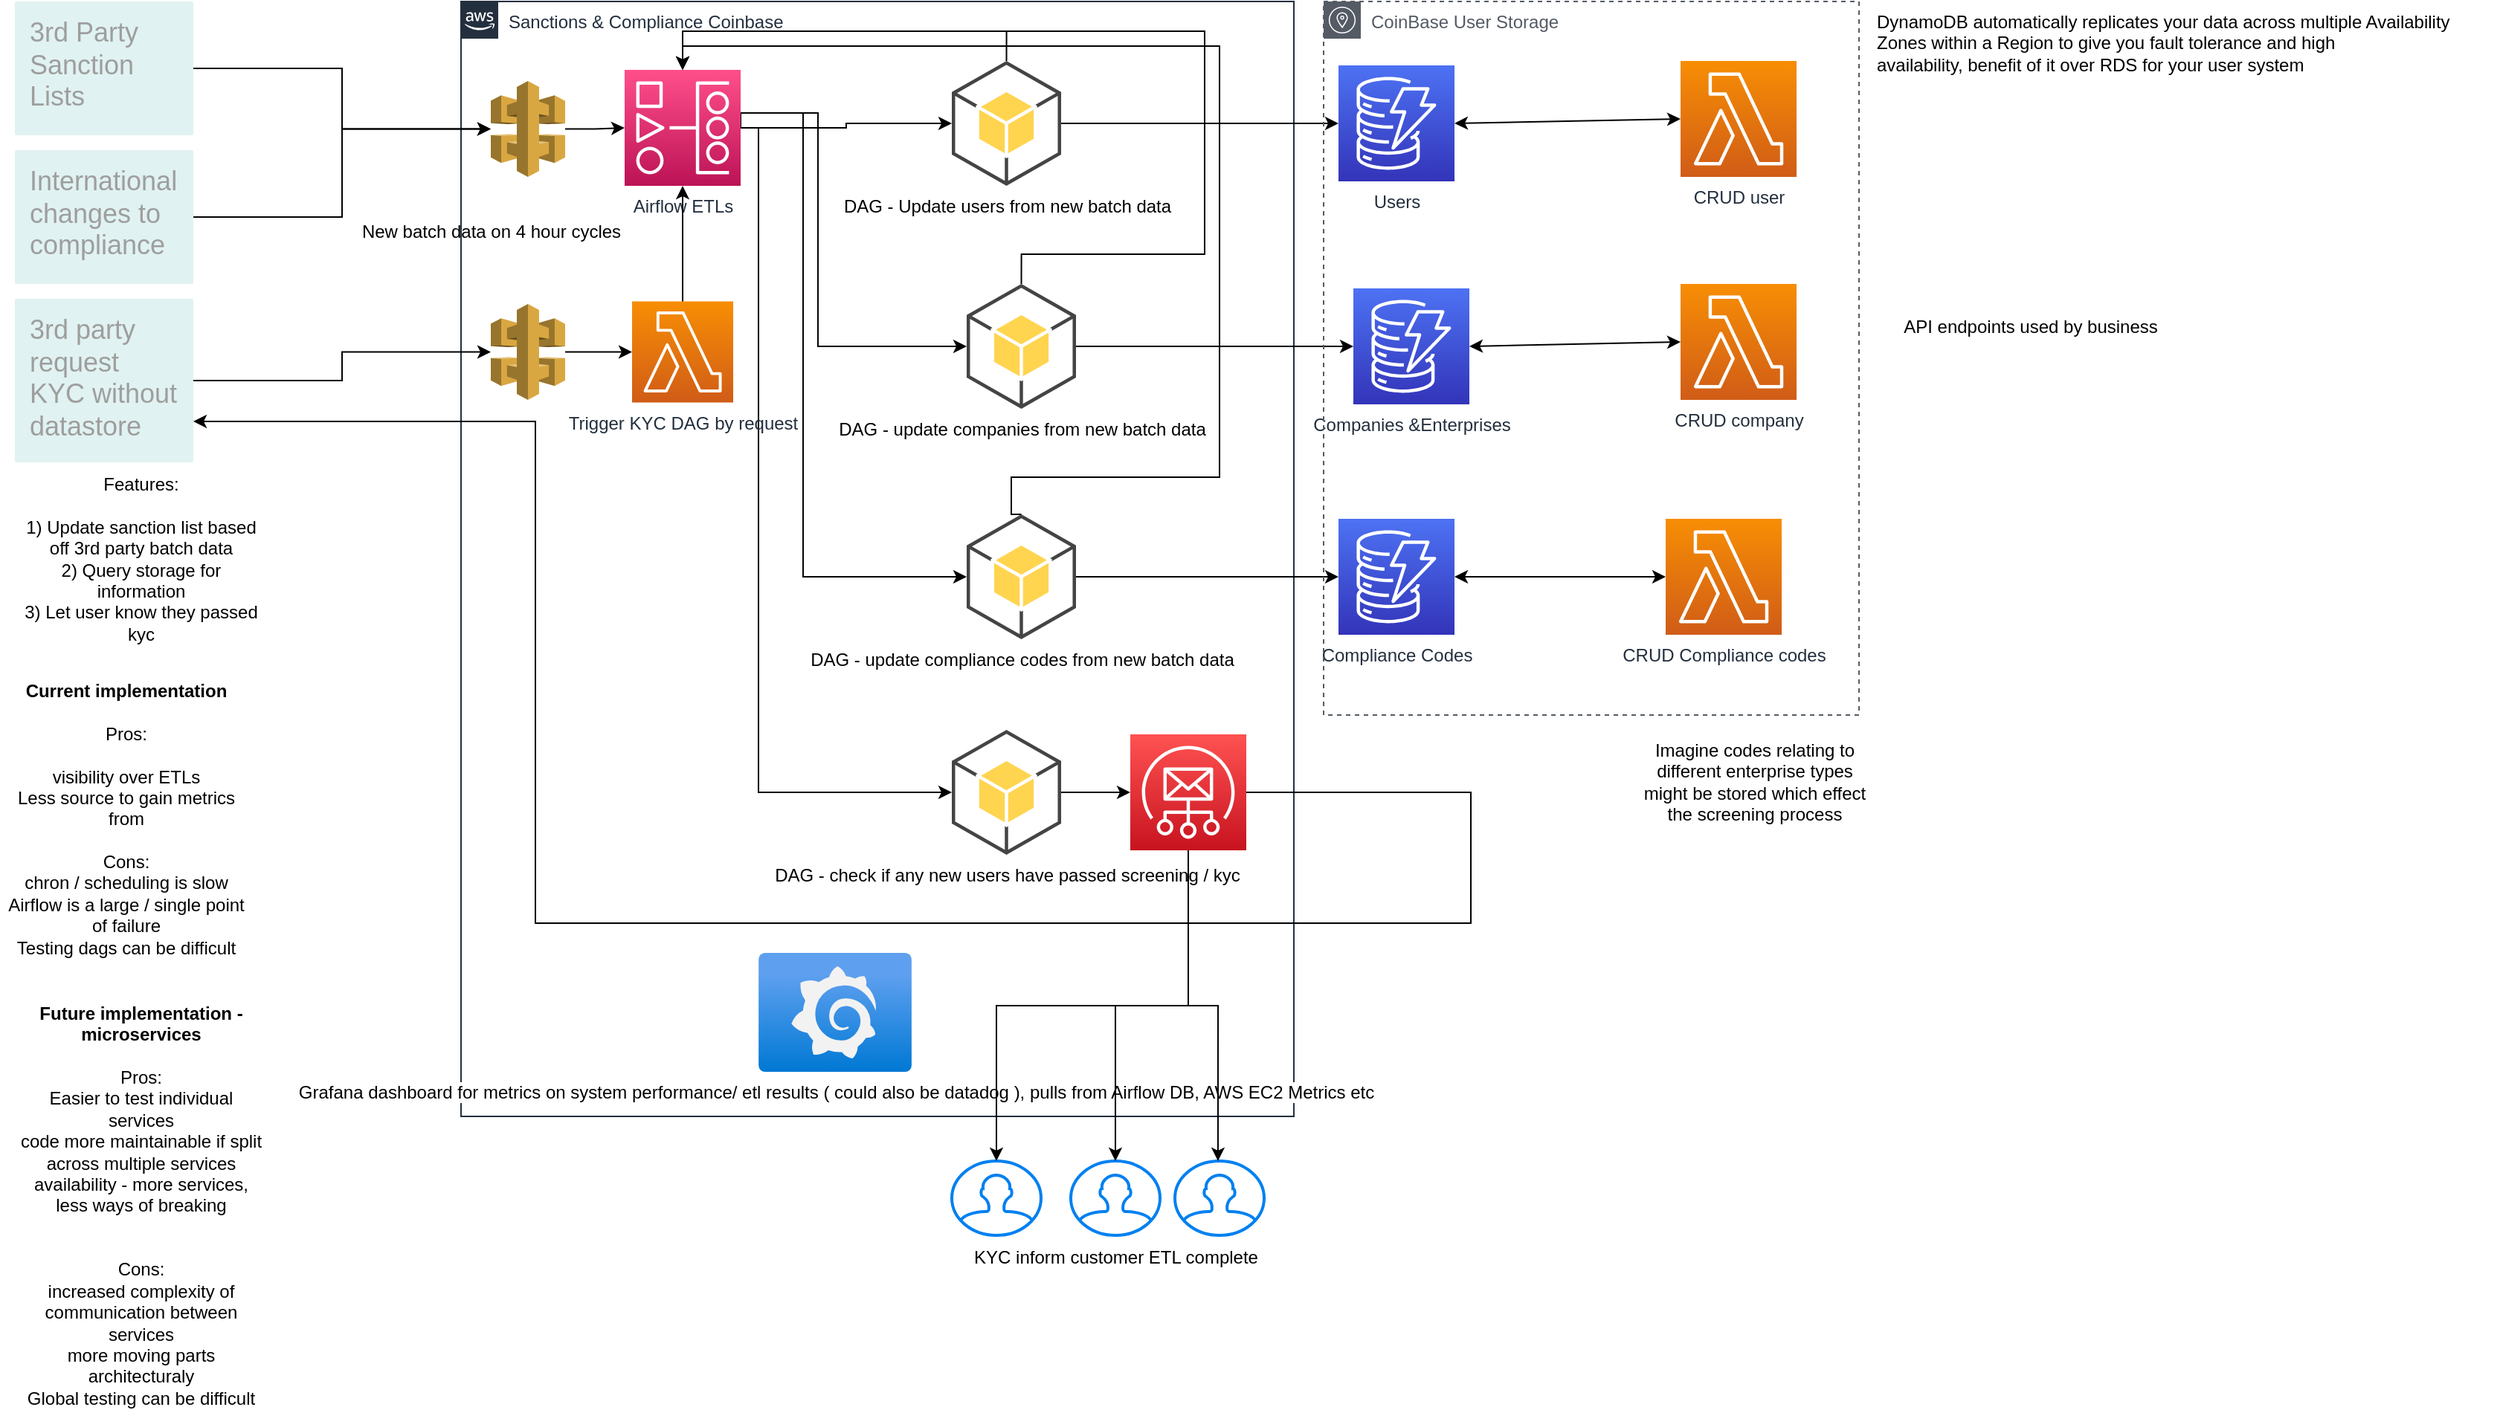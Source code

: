 <mxfile version="21.2.8" type="device">
  <diagram id="Ht1M8jgEwFfnCIfOTk4-" name="Page-1">
    <mxGraphModel dx="2797" dy="1926" grid="1" gridSize="10" guides="1" tooltips="1" connect="1" arrows="1" fold="1" page="1" pageScale="1" pageWidth="1169" pageHeight="827" math="0" shadow="0">
      <root>
        <mxCell id="0" />
        <mxCell id="1" parent="0" />
        <mxCell id="UEzPUAAOIrF-is8g5C7q-175" value="Sanctions &amp;amp; Compliance Coinbase" style="points=[[0,0],[0.25,0],[0.5,0],[0.75,0],[1,0],[1,0.25],[1,0.5],[1,0.75],[1,1],[0.75,1],[0.5,1],[0.25,1],[0,1],[0,0.75],[0,0.5],[0,0.25]];outlineConnect=0;gradientColor=none;html=1;whiteSpace=wrap;fontSize=12;fontStyle=0;shape=mxgraph.aws4.group;grIcon=mxgraph.aws4.group_aws_cloud_alt;strokeColor=#232F3E;fillColor=none;verticalAlign=top;align=left;spacingLeft=30;fontColor=#232F3E;dashed=0;labelBackgroundColor=#ffffff;container=1;pointerEvents=0;collapsible=0;recursiveResize=0;" parent="1" vertex="1">
          <mxGeometry x="160" y="-820" width="560" height="750" as="geometry" />
        </mxCell>
        <mxCell id="fbXzGxfWegfNEd9A6zGJ-13" value="" style="edgeStyle=orthogonalEdgeStyle;rounded=0;orthogonalLoop=1;jettySize=auto;html=1;" edge="1" parent="UEzPUAAOIrF-is8g5C7q-175" source="fbXzGxfWegfNEd9A6zGJ-3" target="fbXzGxfWegfNEd9A6zGJ-9">
          <mxGeometry relative="1" as="geometry" />
        </mxCell>
        <mxCell id="fbXzGxfWegfNEd9A6zGJ-17" style="edgeStyle=orthogonalEdgeStyle;rounded=0;orthogonalLoop=1;jettySize=auto;html=1;exitX=1;exitY=0.5;exitDx=0;exitDy=0;exitPerimeter=0;entryX=0;entryY=0.5;entryDx=0;entryDy=0;entryPerimeter=0;" edge="1" parent="UEzPUAAOIrF-is8g5C7q-175" source="fbXzGxfWegfNEd9A6zGJ-3" target="fbXzGxfWegfNEd9A6zGJ-16">
          <mxGeometry relative="1" as="geometry">
            <Array as="points">
              <mxPoint x="240" y="75" />
              <mxPoint x="240" y="232" />
            </Array>
          </mxGeometry>
        </mxCell>
        <mxCell id="fbXzGxfWegfNEd9A6zGJ-24" style="edgeStyle=orthogonalEdgeStyle;rounded=0;orthogonalLoop=1;jettySize=auto;html=1;entryX=0;entryY=0.5;entryDx=0;entryDy=0;entryPerimeter=0;" edge="1" parent="UEzPUAAOIrF-is8g5C7q-175" source="fbXzGxfWegfNEd9A6zGJ-3" target="fbXzGxfWegfNEd9A6zGJ-23">
          <mxGeometry relative="1" as="geometry">
            <Array as="points">
              <mxPoint x="230" y="75" />
              <mxPoint x="230" y="387" />
            </Array>
          </mxGeometry>
        </mxCell>
        <mxCell id="fbXzGxfWegfNEd9A6zGJ-44" style="edgeStyle=orthogonalEdgeStyle;rounded=0;orthogonalLoop=1;jettySize=auto;html=1;entryX=0;entryY=0.5;entryDx=0;entryDy=0;entryPerimeter=0;" edge="1" parent="UEzPUAAOIrF-is8g5C7q-175" source="fbXzGxfWegfNEd9A6zGJ-3" target="fbXzGxfWegfNEd9A6zGJ-43">
          <mxGeometry relative="1" as="geometry">
            <Array as="points">
              <mxPoint x="200" y="85" />
              <mxPoint x="200" y="532" />
            </Array>
          </mxGeometry>
        </mxCell>
        <mxCell id="fbXzGxfWegfNEd9A6zGJ-3" value="Airflow ETLs" style="sketch=0;points=[[0,0,0],[0.25,0,0],[0.5,0,0],[0.75,0,0],[1,0,0],[0,1,0],[0.25,1,0],[0.5,1,0],[0.75,1,0],[1,1,0],[0,0.25,0],[0,0.5,0],[0,0.75,0],[1,0.25,0],[1,0.5,0],[1,0.75,0]];outlineConnect=0;fontColor=#232F3E;gradientColor=#FF4F8B;gradientDirection=north;fillColor=#BC1356;strokeColor=#ffffff;dashed=0;verticalLabelPosition=bottom;verticalAlign=top;align=center;html=1;fontSize=12;fontStyle=0;aspect=fixed;shape=mxgraph.aws4.resourceIcon;resIcon=mxgraph.aws4.managed_workflows_for_apache_airflow;" vertex="1" parent="UEzPUAAOIrF-is8g5C7q-175">
          <mxGeometry x="110" y="46" width="78" height="78" as="geometry" />
        </mxCell>
        <mxCell id="fbXzGxfWegfNEd9A6zGJ-5" value="Users" style="sketch=0;points=[[0,0,0],[0.25,0,0],[0.5,0,0],[0.75,0,0],[1,0,0],[0,1,0],[0.25,1,0],[0.5,1,0],[0.75,1,0],[1,1,0],[0,0.25,0],[0,0.5,0],[0,0.75,0],[1,0.25,0],[1,0.5,0],[1,0.75,0]];outlineConnect=0;fontColor=#232F3E;gradientColor=#4D72F3;gradientDirection=north;fillColor=#3334B9;strokeColor=#ffffff;dashed=0;verticalLabelPosition=bottom;verticalAlign=top;align=center;html=1;fontSize=12;fontStyle=0;aspect=fixed;shape=mxgraph.aws4.resourceIcon;resIcon=mxgraph.aws4.dynamodb;" vertex="1" parent="UEzPUAAOIrF-is8g5C7q-175">
          <mxGeometry x="590" y="43" width="78" height="78" as="geometry" />
        </mxCell>
        <mxCell id="fbXzGxfWegfNEd9A6zGJ-6" value="Companies &amp;amp;Enterprises" style="sketch=0;points=[[0,0,0],[0.25,0,0],[0.5,0,0],[0.75,0,0],[1,0,0],[0,1,0],[0.25,1,0],[0.5,1,0],[0.75,1,0],[1,1,0],[0,0.25,0],[0,0.5,0],[0,0.75,0],[1,0.25,0],[1,0.5,0],[1,0.75,0]];outlineConnect=0;fontColor=#232F3E;gradientColor=#4D72F3;gradientDirection=north;fillColor=#3334B9;strokeColor=#ffffff;dashed=0;verticalLabelPosition=bottom;verticalAlign=top;align=center;html=1;fontSize=12;fontStyle=0;aspect=fixed;shape=mxgraph.aws4.resourceIcon;resIcon=mxgraph.aws4.dynamodb;" vertex="1" parent="UEzPUAAOIrF-is8g5C7q-175">
          <mxGeometry x="600" y="193" width="78" height="78" as="geometry" />
        </mxCell>
        <mxCell id="fbXzGxfWegfNEd9A6zGJ-14" style="edgeStyle=orthogonalEdgeStyle;rounded=0;orthogonalLoop=1;jettySize=auto;html=1;exitX=1;exitY=0.5;exitDx=0;exitDy=0;exitPerimeter=0;" edge="1" parent="UEzPUAAOIrF-is8g5C7q-175" source="fbXzGxfWegfNEd9A6zGJ-9" target="fbXzGxfWegfNEd9A6zGJ-5">
          <mxGeometry relative="1" as="geometry" />
        </mxCell>
        <mxCell id="fbXzGxfWegfNEd9A6zGJ-28" style="edgeStyle=orthogonalEdgeStyle;rounded=0;orthogonalLoop=1;jettySize=auto;html=1;exitX=0.5;exitY=0;exitDx=0;exitDy=0;exitPerimeter=0;entryX=0.5;entryY=0;entryDx=0;entryDy=0;entryPerimeter=0;" edge="1" parent="UEzPUAAOIrF-is8g5C7q-175" source="fbXzGxfWegfNEd9A6zGJ-9" target="fbXzGxfWegfNEd9A6zGJ-3">
          <mxGeometry relative="1" as="geometry" />
        </mxCell>
        <mxCell id="fbXzGxfWegfNEd9A6zGJ-9" value="DAG - Update users from new batch data" style="outlineConnect=0;dashed=0;verticalLabelPosition=bottom;verticalAlign=top;align=center;html=1;shape=mxgraph.aws3.android;fillColor=#FFD44F;gradientColor=none;" vertex="1" parent="UEzPUAAOIrF-is8g5C7q-175">
          <mxGeometry x="330" y="40" width="73.5" height="84" as="geometry" />
        </mxCell>
        <mxCell id="fbXzGxfWegfNEd9A6zGJ-12" value="" style="edgeStyle=orthogonalEdgeStyle;rounded=0;orthogonalLoop=1;jettySize=auto;html=1;" edge="1" parent="UEzPUAAOIrF-is8g5C7q-175" source="fbXzGxfWegfNEd9A6zGJ-11" target="fbXzGxfWegfNEd9A6zGJ-3">
          <mxGeometry relative="1" as="geometry" />
        </mxCell>
        <mxCell id="fbXzGxfWegfNEd9A6zGJ-11" value="" style="outlineConnect=0;dashed=0;verticalLabelPosition=bottom;verticalAlign=top;align=center;html=1;shape=mxgraph.aws3.api_gateway;fillColor=#D9A741;gradientColor=none;" vertex="1" parent="UEzPUAAOIrF-is8g5C7q-175">
          <mxGeometry x="20" y="53.5" width="50" height="64.5" as="geometry" />
        </mxCell>
        <mxCell id="fbXzGxfWegfNEd9A6zGJ-18" style="edgeStyle=orthogonalEdgeStyle;rounded=0;orthogonalLoop=1;jettySize=auto;html=1;" edge="1" parent="UEzPUAAOIrF-is8g5C7q-175" source="fbXzGxfWegfNEd9A6zGJ-16" target="fbXzGxfWegfNEd9A6zGJ-6">
          <mxGeometry relative="1" as="geometry" />
        </mxCell>
        <mxCell id="fbXzGxfWegfNEd9A6zGJ-31" style="edgeStyle=orthogonalEdgeStyle;rounded=0;orthogonalLoop=1;jettySize=auto;html=1;entryX=0.5;entryY=0;entryDx=0;entryDy=0;entryPerimeter=0;exitX=0.5;exitY=0;exitDx=0;exitDy=0;exitPerimeter=0;" edge="1" parent="UEzPUAAOIrF-is8g5C7q-175" source="fbXzGxfWegfNEd9A6zGJ-16" target="fbXzGxfWegfNEd9A6zGJ-3">
          <mxGeometry relative="1" as="geometry">
            <Array as="points">
              <mxPoint x="377" y="170" />
              <mxPoint x="500" y="170" />
              <mxPoint x="500" y="20" />
              <mxPoint x="149" y="20" />
            </Array>
          </mxGeometry>
        </mxCell>
        <mxCell id="fbXzGxfWegfNEd9A6zGJ-16" value="DAG - update companies from new batch data" style="outlineConnect=0;dashed=0;verticalLabelPosition=bottom;verticalAlign=top;align=center;html=1;shape=mxgraph.aws3.android;fillColor=#FFD44F;gradientColor=none;" vertex="1" parent="UEzPUAAOIrF-is8g5C7q-175">
          <mxGeometry x="340" y="190" width="73.5" height="84" as="geometry" />
        </mxCell>
        <mxCell id="fbXzGxfWegfNEd9A6zGJ-21" value="Compliance Codes" style="sketch=0;points=[[0,0,0],[0.25,0,0],[0.5,0,0],[0.75,0,0],[1,0,0],[0,1,0],[0.25,1,0],[0.5,1,0],[0.75,1,0],[1,1,0],[0,0.25,0],[0,0.5,0],[0,0.75,0],[1,0.25,0],[1,0.5,0],[1,0.75,0]];outlineConnect=0;fontColor=#232F3E;gradientColor=#4D72F3;gradientDirection=north;fillColor=#3334B9;strokeColor=#ffffff;dashed=0;verticalLabelPosition=bottom;verticalAlign=top;align=center;html=1;fontSize=12;fontStyle=0;aspect=fixed;shape=mxgraph.aws4.resourceIcon;resIcon=mxgraph.aws4.dynamodb;" vertex="1" parent="UEzPUAAOIrF-is8g5C7q-175">
          <mxGeometry x="590" y="348" width="78" height="78" as="geometry" />
        </mxCell>
        <mxCell id="fbXzGxfWegfNEd9A6zGJ-22" style="edgeStyle=orthogonalEdgeStyle;rounded=0;orthogonalLoop=1;jettySize=auto;html=1;" edge="1" parent="UEzPUAAOIrF-is8g5C7q-175" source="fbXzGxfWegfNEd9A6zGJ-23" target="fbXzGxfWegfNEd9A6zGJ-21">
          <mxGeometry relative="1" as="geometry" />
        </mxCell>
        <mxCell id="fbXzGxfWegfNEd9A6zGJ-32" style="edgeStyle=orthogonalEdgeStyle;rounded=0;orthogonalLoop=1;jettySize=auto;html=1;entryX=0.5;entryY=0;entryDx=0;entryDy=0;entryPerimeter=0;exitX=0.5;exitY=0;exitDx=0;exitDy=0;exitPerimeter=0;" edge="1" parent="UEzPUAAOIrF-is8g5C7q-175" source="fbXzGxfWegfNEd9A6zGJ-23" target="fbXzGxfWegfNEd9A6zGJ-3">
          <mxGeometry relative="1" as="geometry">
            <mxPoint x="377" y="330" as="sourcePoint" />
            <Array as="points">
              <mxPoint x="370" y="345" />
              <mxPoint x="370" y="320" />
              <mxPoint x="510" y="320" />
              <mxPoint x="510" y="30" />
              <mxPoint x="149" y="30" />
            </Array>
          </mxGeometry>
        </mxCell>
        <mxCell id="fbXzGxfWegfNEd9A6zGJ-23" value="DAG - update compliance codes from new batch data" style="outlineConnect=0;dashed=0;verticalLabelPosition=bottom;verticalAlign=top;align=center;html=1;shape=mxgraph.aws3.android;fillColor=#FFD44F;gradientColor=none;" vertex="1" parent="UEzPUAAOIrF-is8g5C7q-175">
          <mxGeometry x="340" y="345" width="73.5" height="84" as="geometry" />
        </mxCell>
        <mxCell id="fbXzGxfWegfNEd9A6zGJ-33" value="CRUD user" style="sketch=0;points=[[0,0,0],[0.25,0,0],[0.5,0,0],[0.75,0,0],[1,0,0],[0,1,0],[0.25,1,0],[0.5,1,0],[0.75,1,0],[1,1,0],[0,0.25,0],[0,0.5,0],[0,0.75,0],[1,0.25,0],[1,0.5,0],[1,0.75,0]];outlineConnect=0;fontColor=#232F3E;gradientColor=#F78E04;gradientDirection=north;fillColor=#D05C17;strokeColor=#ffffff;dashed=0;verticalLabelPosition=bottom;verticalAlign=top;align=center;html=1;fontSize=12;fontStyle=0;aspect=fixed;shape=mxgraph.aws4.resourceIcon;resIcon=mxgraph.aws4.lambda;" vertex="1" parent="UEzPUAAOIrF-is8g5C7q-175">
          <mxGeometry x="820" y="40" width="78" height="78" as="geometry" />
        </mxCell>
        <mxCell id="fbXzGxfWegfNEd9A6zGJ-34" value="CRUD company" style="sketch=0;points=[[0,0,0],[0.25,0,0],[0.5,0,0],[0.75,0,0],[1,0,0],[0,1,0],[0.25,1,0],[0.5,1,0],[0.75,1,0],[1,1,0],[0,0.25,0],[0,0.5,0],[0,0.75,0],[1,0.25,0],[1,0.5,0],[1,0.75,0]];outlineConnect=0;fontColor=#232F3E;gradientColor=#F78E04;gradientDirection=north;fillColor=#D05C17;strokeColor=#ffffff;dashed=0;verticalLabelPosition=bottom;verticalAlign=top;align=center;html=1;fontSize=12;fontStyle=0;aspect=fixed;shape=mxgraph.aws4.resourceIcon;resIcon=mxgraph.aws4.lambda;" vertex="1" parent="UEzPUAAOIrF-is8g5C7q-175">
          <mxGeometry x="820" y="190" width="78" height="78" as="geometry" />
        </mxCell>
        <mxCell id="fbXzGxfWegfNEd9A6zGJ-37" value="CRUD Compliance codes" style="sketch=0;points=[[0,0,0],[0.25,0,0],[0.5,0,0],[0.75,0,0],[1,0,0],[0,1,0],[0.25,1,0],[0.5,1,0],[0.75,1,0],[1,1,0],[0,0.25,0],[0,0.5,0],[0,0.75,0],[1,0.25,0],[1,0.5,0],[1,0.75,0]];outlineConnect=0;fontColor=#232F3E;gradientColor=#F78E04;gradientDirection=north;fillColor=#D05C17;strokeColor=#ffffff;dashed=0;verticalLabelPosition=bottom;verticalAlign=top;align=center;html=1;fontSize=12;fontStyle=0;aspect=fixed;shape=mxgraph.aws4.resourceIcon;resIcon=mxgraph.aws4.lambda;" vertex="1" parent="UEzPUAAOIrF-is8g5C7q-175">
          <mxGeometry x="810" y="348" width="78" height="78" as="geometry" />
        </mxCell>
        <mxCell id="fbXzGxfWegfNEd9A6zGJ-40" value="" style="endArrow=classic;startArrow=classic;html=1;rounded=0;entryX=1;entryY=0.5;entryDx=0;entryDy=0;entryPerimeter=0;exitX=0;exitY=0.5;exitDx=0;exitDy=0;exitPerimeter=0;" edge="1" parent="UEzPUAAOIrF-is8g5C7q-175" source="fbXzGxfWegfNEd9A6zGJ-33" target="fbXzGxfWegfNEd9A6zGJ-5">
          <mxGeometry width="50" height="50" relative="1" as="geometry">
            <mxPoint x="330" y="350" as="sourcePoint" />
            <mxPoint x="380" y="300" as="targetPoint" />
          </mxGeometry>
        </mxCell>
        <mxCell id="fbXzGxfWegfNEd9A6zGJ-41" value="" style="endArrow=classic;startArrow=classic;html=1;rounded=0;entryX=1;entryY=0.5;entryDx=0;entryDy=0;entryPerimeter=0;exitX=0;exitY=0.5;exitDx=0;exitDy=0;exitPerimeter=0;" edge="1" parent="UEzPUAAOIrF-is8g5C7q-175" source="fbXzGxfWegfNEd9A6zGJ-34" target="fbXzGxfWegfNEd9A6zGJ-6">
          <mxGeometry width="50" height="50" relative="1" as="geometry">
            <mxPoint x="842" y="170" as="sourcePoint" />
            <mxPoint x="690" y="173" as="targetPoint" />
          </mxGeometry>
        </mxCell>
        <mxCell id="fbXzGxfWegfNEd9A6zGJ-42" value="" style="endArrow=classic;startArrow=classic;html=1;rounded=0;entryX=1;entryY=0.5;entryDx=0;entryDy=0;entryPerimeter=0;exitX=0;exitY=0.5;exitDx=0;exitDy=0;exitPerimeter=0;" edge="1" parent="UEzPUAAOIrF-is8g5C7q-175" source="fbXzGxfWegfNEd9A6zGJ-37" target="fbXzGxfWegfNEd9A6zGJ-21">
          <mxGeometry width="50" height="50" relative="1" as="geometry">
            <mxPoint x="840" y="99" as="sourcePoint" />
            <mxPoint x="688" y="102" as="targetPoint" />
          </mxGeometry>
        </mxCell>
        <mxCell id="fbXzGxfWegfNEd9A6zGJ-46" style="edgeStyle=orthogonalEdgeStyle;rounded=0;orthogonalLoop=1;jettySize=auto;html=1;entryX=0;entryY=0.5;entryDx=0;entryDy=0;entryPerimeter=0;" edge="1" parent="UEzPUAAOIrF-is8g5C7q-175" source="fbXzGxfWegfNEd9A6zGJ-43" target="fbXzGxfWegfNEd9A6zGJ-45">
          <mxGeometry relative="1" as="geometry" />
        </mxCell>
        <mxCell id="fbXzGxfWegfNEd9A6zGJ-43" value="DAG - check if any new users have passed screening / kyc" style="outlineConnect=0;dashed=0;verticalLabelPosition=bottom;verticalAlign=top;align=center;html=1;shape=mxgraph.aws3.android;fillColor=#FFD44F;gradientColor=none;" vertex="1" parent="UEzPUAAOIrF-is8g5C7q-175">
          <mxGeometry x="330" y="490" width="73.5" height="84" as="geometry" />
        </mxCell>
        <mxCell id="fbXzGxfWegfNEd9A6zGJ-45" value="" style="sketch=0;points=[[0,0,0],[0.25,0,0],[0.5,0,0],[0.75,0,0],[1,0,0],[0,1,0],[0.25,1,0],[0.5,1,0],[0.75,1,0],[1,1,0],[0,0.25,0],[0,0.5,0],[0,0.75,0],[1,0.25,0],[1,0.5,0],[1,0.75,0]];outlineConnect=0;fontColor=#232F3E;gradientColor=#FF5252;gradientDirection=north;fillColor=#C7131F;strokeColor=#ffffff;dashed=0;verticalLabelPosition=bottom;verticalAlign=top;align=center;html=1;fontSize=12;fontStyle=0;aspect=fixed;shape=mxgraph.aws4.resourceIcon;resIcon=mxgraph.aws4.simple_email_service;" vertex="1" parent="UEzPUAAOIrF-is8g5C7q-175">
          <mxGeometry x="450" y="493" width="78" height="78" as="geometry" />
        </mxCell>
        <mxCell id="fbXzGxfWegfNEd9A6zGJ-49" value="Grafana dashboard for metrics on system performance/ etl results ( could also be datadog ), pulls from Airflow DB, AWS EC2 Metrics etc" style="image;aspect=fixed;html=1;points=[];align=center;fontSize=12;image=img/lib/azure2/other/Grafana.svg;" vertex="1" parent="UEzPUAAOIrF-is8g5C7q-175">
          <mxGeometry x="200" y="640" width="103.03" height="80" as="geometry" />
        </mxCell>
        <mxCell id="fbXzGxfWegfNEd9A6zGJ-61" value="Trigger KYC DAG by request" style="sketch=0;points=[[0,0,0],[0.25,0,0],[0.5,0,0],[0.75,0,0],[1,0,0],[0,1,0],[0.25,1,0],[0.5,1,0],[0.75,1,0],[1,1,0],[0,0.25,0],[0,0.5,0],[0,0.75,0],[1,0.25,0],[1,0.5,0],[1,0.75,0]];outlineConnect=0;fontColor=#232F3E;gradientColor=#F78E04;gradientDirection=north;fillColor=#D05C17;strokeColor=#ffffff;dashed=0;verticalLabelPosition=bottom;verticalAlign=top;align=center;html=1;fontSize=12;fontStyle=0;aspect=fixed;shape=mxgraph.aws4.resourceIcon;resIcon=mxgraph.aws4.lambda;" vertex="1" parent="UEzPUAAOIrF-is8g5C7q-175">
          <mxGeometry x="115" y="201.75" width="68" height="68" as="geometry" />
        </mxCell>
        <mxCell id="fbXzGxfWegfNEd9A6zGJ-63" value="" style="endArrow=classic;html=1;rounded=0;entryX=0.5;entryY=1;entryDx=0;entryDy=0;entryPerimeter=0;exitX=0.5;exitY=0;exitDx=0;exitDy=0;exitPerimeter=0;" edge="1" parent="UEzPUAAOIrF-is8g5C7q-175" source="fbXzGxfWegfNEd9A6zGJ-61" target="fbXzGxfWegfNEd9A6zGJ-3">
          <mxGeometry width="50" height="50" relative="1" as="geometry">
            <mxPoint x="300" y="390" as="sourcePoint" />
            <mxPoint x="350" y="340" as="targetPoint" />
          </mxGeometry>
        </mxCell>
        <mxCell id="fbXzGxfWegfNEd9A6zGJ-10" style="edgeStyle=orthogonalEdgeStyle;rounded=0;orthogonalLoop=1;jettySize=auto;html=1;exitX=1;exitY=0.5;exitDx=0;exitDy=0;exitPerimeter=0;" edge="1" parent="1" source="fbXzGxfWegfNEd9A6zGJ-4" target="fbXzGxfWegfNEd9A6zGJ-11">
          <mxGeometry relative="1" as="geometry" />
        </mxCell>
        <mxCell id="fbXzGxfWegfNEd9A6zGJ-4" value="&lt;font style=&quot;font-size: 18px;&quot;&gt;3rd Party Sanction Lists&lt;/font&gt;" style="sketch=0;points=[[0,0,0],[0.25,0,0],[0.5,0,0],[0.75,0,0],[1,0,0],[1,0.25,0],[1,0.5,0],[1,0.75,0],[1,1,0],[0.75,1,0],[0.5,1,0],[0.25,1,0],[0,1,0],[0,0.75,0],[0,0.5,0],[0,0.25,0]];rounded=1;absoluteArcSize=1;arcSize=2;html=1;strokeColor=none;gradientColor=none;shadow=0;dashed=0;fontSize=12;fontColor=#9E9E9E;align=left;verticalAlign=top;spacing=10;spacingTop=-4;whiteSpace=wrap;fillColor=#E0F2F1;" vertex="1" parent="1">
          <mxGeometry x="-140" y="-820" width="120" height="90" as="geometry" />
        </mxCell>
        <mxCell id="fbXzGxfWegfNEd9A6zGJ-36" value="Features:&lt;br&gt;&lt;br&gt;1) Update sanction list based off 3rd party batch data&lt;br&gt;2) Query storage for information&lt;br&gt;3) Let user know they passed kyc" style="text;html=1;strokeColor=none;fillColor=none;align=center;verticalAlign=middle;whiteSpace=wrap;rounded=0;" vertex="1" parent="1">
          <mxGeometry x="-140" y="-515" width="170" height="140" as="geometry" />
        </mxCell>
        <mxCell id="fbXzGxfWegfNEd9A6zGJ-47" value="" style="html=1;verticalLabelPosition=bottom;align=center;labelBackgroundColor=#ffffff;verticalAlign=top;strokeWidth=2;strokeColor=#0080F0;shadow=0;dashed=0;shape=mxgraph.ios7.icons.user;" vertex="1" parent="1">
          <mxGeometry x="570" y="-40" width="60" height="50" as="geometry" />
        </mxCell>
        <mxCell id="fbXzGxfWegfNEd9A6zGJ-48" value="" style="edgeStyle=orthogonalEdgeStyle;rounded=0;orthogonalLoop=1;jettySize=auto;html=1;" edge="1" parent="1" source="fbXzGxfWegfNEd9A6zGJ-45" target="fbXzGxfWegfNEd9A6zGJ-47">
          <mxGeometry relative="1" as="geometry" />
        </mxCell>
        <mxCell id="fbXzGxfWegfNEd9A6zGJ-50" value="&lt;b&gt;Current implementation&lt;/b&gt;&lt;br&gt;&lt;br&gt;Pros:&lt;br&gt;&lt;br&gt;visibility over ETLs&lt;br&gt;Less source to gain metrics from&lt;br&gt;&lt;br&gt;Cons:&lt;br&gt;chron / scheduling is slow&lt;br&gt;Airflow is a large / single point of failure&lt;br&gt;Testing dags can be difficult" style="text;html=1;strokeColor=none;fillColor=none;align=center;verticalAlign=middle;whiteSpace=wrap;rounded=0;" vertex="1" parent="1">
          <mxGeometry x="-150" y="-340" width="170" height="140" as="geometry" />
        </mxCell>
        <mxCell id="fbXzGxfWegfNEd9A6zGJ-52" value="&lt;b&gt;Future implementation - microservices&lt;/b&gt;&lt;br&gt;&lt;br&gt;Pros:&lt;br&gt;Easier to test individual services&lt;br&gt;code more maintainable if split across multiple services&lt;br&gt;availability - more services, less ways of breaking&lt;br&gt;&lt;br&gt;&lt;br&gt;Cons:&lt;br&gt;increased complexity of communication between services&lt;br&gt;more moving parts architecturaly&lt;br&gt;Global testing can be difficult" style="text;html=1;strokeColor=none;fillColor=none;align=center;verticalAlign=middle;whiteSpace=wrap;rounded=0;" vertex="1" parent="1">
          <mxGeometry x="-140" y="-80" width="170" height="140" as="geometry" />
        </mxCell>
        <mxCell id="fbXzGxfWegfNEd9A6zGJ-54" style="edgeStyle=orthogonalEdgeStyle;rounded=0;orthogonalLoop=1;jettySize=auto;html=1;" edge="1" parent="1" source="fbXzGxfWegfNEd9A6zGJ-53" target="fbXzGxfWegfNEd9A6zGJ-11">
          <mxGeometry relative="1" as="geometry" />
        </mxCell>
        <mxCell id="fbXzGxfWegfNEd9A6zGJ-53" value="&lt;span style=&quot;font-size: 18px;&quot;&gt;International changes to compliance&lt;/span&gt;" style="sketch=0;points=[[0,0,0],[0.25,0,0],[0.5,0,0],[0.75,0,0],[1,0,0],[1,0.25,0],[1,0.5,0],[1,0.75,0],[1,1,0],[0.75,1,0],[0.5,1,0],[0.25,1,0],[0,1,0],[0,0.75,0],[0,0.5,0],[0,0.25,0]];rounded=1;absoluteArcSize=1;arcSize=2;html=1;strokeColor=none;gradientColor=none;shadow=0;dashed=0;fontSize=12;fontColor=#9E9E9E;align=left;verticalAlign=top;spacing=10;spacingTop=-4;whiteSpace=wrap;fillColor=#E0F2F1;" vertex="1" parent="1">
          <mxGeometry x="-140" y="-720" width="120" height="90" as="geometry" />
        </mxCell>
        <mxCell id="fbXzGxfWegfNEd9A6zGJ-56" style="edgeStyle=orthogonalEdgeStyle;rounded=0;orthogonalLoop=1;jettySize=auto;html=1;entryX=0;entryY=0.5;entryDx=0;entryDy=0;entryPerimeter=0;" edge="1" parent="1" source="fbXzGxfWegfNEd9A6zGJ-59" target="fbXzGxfWegfNEd9A6zGJ-61">
          <mxGeometry relative="1" as="geometry" />
        </mxCell>
        <mxCell id="fbXzGxfWegfNEd9A6zGJ-55" value="&lt;span style=&quot;font-size: 18px;&quot;&gt;3rd party request KYC without datastore&lt;/span&gt;" style="sketch=0;points=[[0,0,0],[0.25,0,0],[0.5,0,0],[0.75,0,0],[1,0,0],[1,0.25,0],[1,0.5,0],[1,0.75,0],[1,1,0],[0.75,1,0],[0.5,1,0],[0.25,1,0],[0,1,0],[0,0.75,0],[0,0.5,0],[0,0.25,0]];rounded=1;absoluteArcSize=1;arcSize=2;html=1;strokeColor=none;gradientColor=none;shadow=0;dashed=0;fontSize=12;fontColor=#9E9E9E;align=left;verticalAlign=top;spacing=10;spacingTop=-4;whiteSpace=wrap;fillColor=#E0F2F1;" vertex="1" parent="1">
          <mxGeometry x="-140" y="-620" width="120" height="110" as="geometry" />
        </mxCell>
        <mxCell id="fbXzGxfWegfNEd9A6zGJ-57" value="KYC inform customer ETL complete" style="text;html=1;align=center;verticalAlign=middle;resizable=0;points=[];autosize=1;strokeColor=none;fillColor=none;" vertex="1" parent="1">
          <mxGeometry x="495" y="10" width="210" height="30" as="geometry" />
        </mxCell>
        <mxCell id="fbXzGxfWegfNEd9A6zGJ-60" value="" style="edgeStyle=orthogonalEdgeStyle;rounded=0;orthogonalLoop=1;jettySize=auto;html=1;" edge="1" parent="1" source="fbXzGxfWegfNEd9A6zGJ-55" target="fbXzGxfWegfNEd9A6zGJ-59">
          <mxGeometry relative="1" as="geometry">
            <mxPoint x="-20" y="-565" as="sourcePoint" />
            <mxPoint x="205" y="-702" as="targetPoint" />
          </mxGeometry>
        </mxCell>
        <mxCell id="fbXzGxfWegfNEd9A6zGJ-59" value="" style="outlineConnect=0;dashed=0;verticalLabelPosition=bottom;verticalAlign=top;align=center;html=1;shape=mxgraph.aws3.api_gateway;fillColor=#D9A741;gradientColor=none;" vertex="1" parent="1">
          <mxGeometry x="180" y="-616.5" width="50" height="64.5" as="geometry" />
        </mxCell>
        <mxCell id="fbXzGxfWegfNEd9A6zGJ-62" style="edgeStyle=orthogonalEdgeStyle;rounded=0;orthogonalLoop=1;jettySize=auto;html=1;entryX=1;entryY=0.75;entryDx=0;entryDy=0;entryPerimeter=0;" edge="1" parent="1" source="fbXzGxfWegfNEd9A6zGJ-45" target="fbXzGxfWegfNEd9A6zGJ-55">
          <mxGeometry relative="1" as="geometry">
            <Array as="points">
              <mxPoint x="839" y="-200" />
              <mxPoint x="210" y="-200" />
              <mxPoint x="210" y="-537" />
            </Array>
          </mxGeometry>
        </mxCell>
        <mxCell id="fbXzGxfWegfNEd9A6zGJ-64" value="API endpoints used by business" style="text;html=1;align=center;verticalAlign=middle;resizable=0;points=[];autosize=1;strokeColor=none;fillColor=none;" vertex="1" parent="1">
          <mxGeometry x="1120" y="-616.5" width="190" height="30" as="geometry" />
        </mxCell>
        <mxCell id="fbXzGxfWegfNEd9A6zGJ-99" value="CoinBase User Storage" style="sketch=0;outlineConnect=0;gradientColor=none;html=1;whiteSpace=wrap;fontSize=12;fontStyle=0;shape=mxgraph.aws4.group;grIcon=mxgraph.aws4.group_availability_zone;strokeColor=#545B64;fillColor=none;verticalAlign=top;align=left;spacingLeft=30;fontColor=#545B64;dashed=1;" vertex="1" parent="1">
          <mxGeometry x="740" y="-820" width="360" height="480" as="geometry" />
        </mxCell>
        <mxCell id="fbXzGxfWegfNEd9A6zGJ-25" value="Imagine codes relating to different enterprise types might be stored which effect the screening process" style="text;html=1;strokeColor=none;fillColor=none;align=center;verticalAlign=middle;whiteSpace=wrap;rounded=0;" vertex="1" parent="1">
          <mxGeometry x="950" y="-310" width="160" height="30" as="geometry" />
        </mxCell>
        <mxCell id="fbXzGxfWegfNEd9A6zGJ-100" value="" style="html=1;verticalLabelPosition=bottom;align=center;labelBackgroundColor=#ffffff;verticalAlign=top;strokeWidth=2;strokeColor=#0080F0;shadow=0;dashed=0;shape=mxgraph.ios7.icons.user;" vertex="1" parent="1">
          <mxGeometry x="640" y="-40" width="60" height="50" as="geometry" />
        </mxCell>
        <mxCell id="fbXzGxfWegfNEd9A6zGJ-101" value="" style="html=1;verticalLabelPosition=bottom;align=center;labelBackgroundColor=#ffffff;verticalAlign=top;strokeWidth=2;strokeColor=#0080F0;shadow=0;dashed=0;shape=mxgraph.ios7.icons.user;" vertex="1" parent="1">
          <mxGeometry x="490" y="-40" width="60" height="50" as="geometry" />
        </mxCell>
        <mxCell id="fbXzGxfWegfNEd9A6zGJ-102" value="" style="edgeStyle=orthogonalEdgeStyle;rounded=0;orthogonalLoop=1;jettySize=auto;html=1;entryX=0.5;entryY=0;entryDx=0;entryDy=0;entryPerimeter=0;exitX=0.5;exitY=1;exitDx=0;exitDy=0;exitPerimeter=0;" edge="1" parent="1" source="fbXzGxfWegfNEd9A6zGJ-45" target="fbXzGxfWegfNEd9A6zGJ-101">
          <mxGeometry relative="1" as="geometry">
            <mxPoint x="659" y="-239" as="sourcePoint" />
            <mxPoint x="668" y="-30" as="targetPoint" />
          </mxGeometry>
        </mxCell>
        <mxCell id="fbXzGxfWegfNEd9A6zGJ-103" value="" style="edgeStyle=orthogonalEdgeStyle;rounded=0;orthogonalLoop=1;jettySize=auto;html=1;entryX=0.483;entryY=0;entryDx=0;entryDy=0;entryPerimeter=0;exitX=0.5;exitY=1;exitDx=0;exitDy=0;exitPerimeter=0;" edge="1" parent="1" source="fbXzGxfWegfNEd9A6zGJ-45" target="fbXzGxfWegfNEd9A6zGJ-100">
          <mxGeometry relative="1" as="geometry">
            <mxPoint x="780" y="-230" as="sourcePoint" />
            <mxPoint x="678" y="-20" as="targetPoint" />
          </mxGeometry>
        </mxCell>
        <mxCell id="fbXzGxfWegfNEd9A6zGJ-58" value="New batch data on 4 hour cycles" style="text;html=1;align=center;verticalAlign=middle;resizable=0;points=[];autosize=1;strokeColor=none;fillColor=none;" vertex="1" parent="1">
          <mxGeometry x="80" y="-680" width="200" height="30" as="geometry" />
        </mxCell>
        <mxCell id="fbXzGxfWegfNEd9A6zGJ-105" value="DynamoDB automatically replicates your data across multiple Availability&lt;br&gt; Zones within a Region to give you fault tolerance and high &lt;br&gt;availability, benefit of it over RDS for your user system&lt;br&gt;" style="text;whiteSpace=wrap;html=1;" vertex="1" parent="1">
          <mxGeometry x="1110" y="-820" width="420" height="70" as="geometry" />
        </mxCell>
      </root>
    </mxGraphModel>
  </diagram>
</mxfile>

